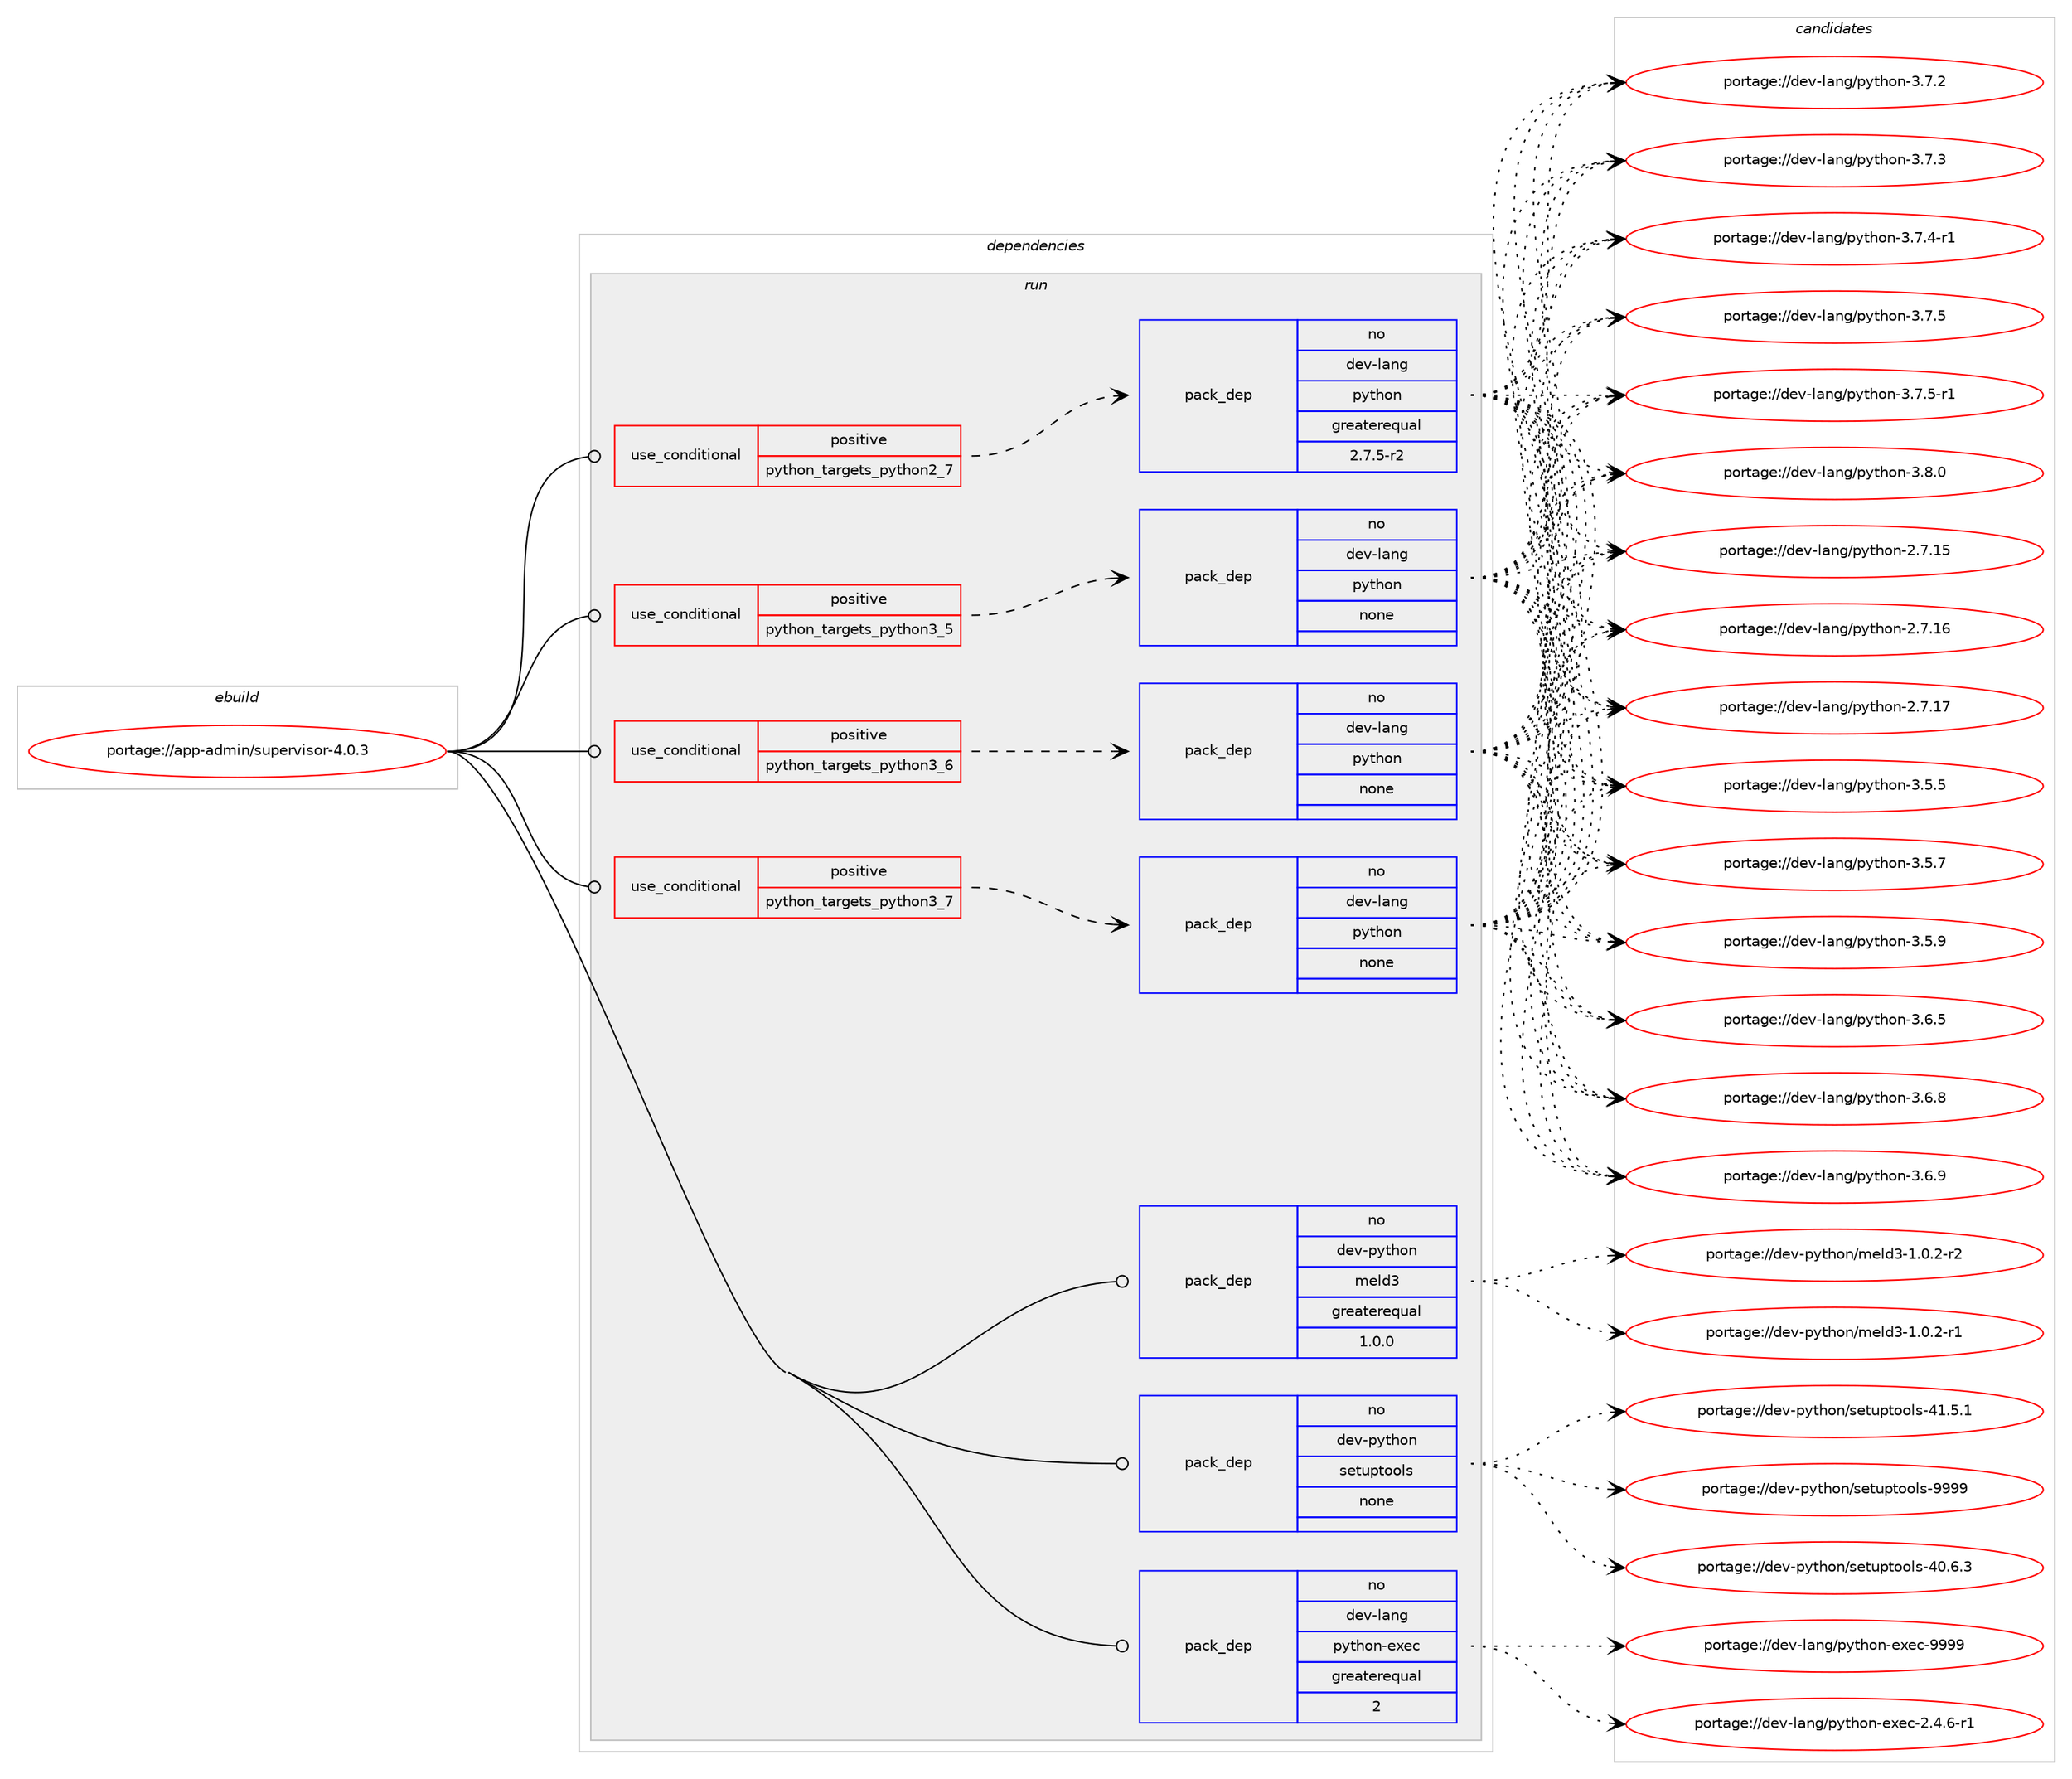 digraph prolog {

# *************
# Graph options
# *************

newrank=true;
concentrate=true;
compound=true;
graph [rankdir=LR,fontname=Helvetica,fontsize=10,ranksep=1.5];#, ranksep=2.5, nodesep=0.2];
edge  [arrowhead=vee];
node  [fontname=Helvetica,fontsize=10];

# **********
# The ebuild
# **********

subgraph cluster_leftcol {
color=gray;
rank=same;
label=<<i>ebuild</i>>;
id [label="portage://app-admin/supervisor-4.0.3", color=red, width=4, href="../app-admin/supervisor-4.0.3.svg"];
}

# ****************
# The dependencies
# ****************

subgraph cluster_midcol {
color=gray;
label=<<i>dependencies</i>>;
subgraph cluster_compile {
fillcolor="#eeeeee";
style=filled;
label=<<i>compile</i>>;
}
subgraph cluster_compileandrun {
fillcolor="#eeeeee";
style=filled;
label=<<i>compile and run</i>>;
}
subgraph cluster_run {
fillcolor="#eeeeee";
style=filled;
label=<<i>run</i>>;
subgraph cond1820 {
dependency7106 [label=<<TABLE BORDER="0" CELLBORDER="1" CELLSPACING="0" CELLPADDING="4"><TR><TD ROWSPAN="3" CELLPADDING="10">use_conditional</TD></TR><TR><TD>positive</TD></TR><TR><TD>python_targets_python2_7</TD></TR></TABLE>>, shape=none, color=red];
subgraph pack5182 {
dependency7107 [label=<<TABLE BORDER="0" CELLBORDER="1" CELLSPACING="0" CELLPADDING="4" WIDTH="220"><TR><TD ROWSPAN="6" CELLPADDING="30">pack_dep</TD></TR><TR><TD WIDTH="110">no</TD></TR><TR><TD>dev-lang</TD></TR><TR><TD>python</TD></TR><TR><TD>greaterequal</TD></TR><TR><TD>2.7.5-r2</TD></TR></TABLE>>, shape=none, color=blue];
}
dependency7106:e -> dependency7107:w [weight=20,style="dashed",arrowhead="vee"];
}
id:e -> dependency7106:w [weight=20,style="solid",arrowhead="odot"];
subgraph cond1821 {
dependency7108 [label=<<TABLE BORDER="0" CELLBORDER="1" CELLSPACING="0" CELLPADDING="4"><TR><TD ROWSPAN="3" CELLPADDING="10">use_conditional</TD></TR><TR><TD>positive</TD></TR><TR><TD>python_targets_python3_5</TD></TR></TABLE>>, shape=none, color=red];
subgraph pack5183 {
dependency7109 [label=<<TABLE BORDER="0" CELLBORDER="1" CELLSPACING="0" CELLPADDING="4" WIDTH="220"><TR><TD ROWSPAN="6" CELLPADDING="30">pack_dep</TD></TR><TR><TD WIDTH="110">no</TD></TR><TR><TD>dev-lang</TD></TR><TR><TD>python</TD></TR><TR><TD>none</TD></TR><TR><TD></TD></TR></TABLE>>, shape=none, color=blue];
}
dependency7108:e -> dependency7109:w [weight=20,style="dashed",arrowhead="vee"];
}
id:e -> dependency7108:w [weight=20,style="solid",arrowhead="odot"];
subgraph cond1822 {
dependency7110 [label=<<TABLE BORDER="0" CELLBORDER="1" CELLSPACING="0" CELLPADDING="4"><TR><TD ROWSPAN="3" CELLPADDING="10">use_conditional</TD></TR><TR><TD>positive</TD></TR><TR><TD>python_targets_python3_6</TD></TR></TABLE>>, shape=none, color=red];
subgraph pack5184 {
dependency7111 [label=<<TABLE BORDER="0" CELLBORDER="1" CELLSPACING="0" CELLPADDING="4" WIDTH="220"><TR><TD ROWSPAN="6" CELLPADDING="30">pack_dep</TD></TR><TR><TD WIDTH="110">no</TD></TR><TR><TD>dev-lang</TD></TR><TR><TD>python</TD></TR><TR><TD>none</TD></TR><TR><TD></TD></TR></TABLE>>, shape=none, color=blue];
}
dependency7110:e -> dependency7111:w [weight=20,style="dashed",arrowhead="vee"];
}
id:e -> dependency7110:w [weight=20,style="solid",arrowhead="odot"];
subgraph cond1823 {
dependency7112 [label=<<TABLE BORDER="0" CELLBORDER="1" CELLSPACING="0" CELLPADDING="4"><TR><TD ROWSPAN="3" CELLPADDING="10">use_conditional</TD></TR><TR><TD>positive</TD></TR><TR><TD>python_targets_python3_7</TD></TR></TABLE>>, shape=none, color=red];
subgraph pack5185 {
dependency7113 [label=<<TABLE BORDER="0" CELLBORDER="1" CELLSPACING="0" CELLPADDING="4" WIDTH="220"><TR><TD ROWSPAN="6" CELLPADDING="30">pack_dep</TD></TR><TR><TD WIDTH="110">no</TD></TR><TR><TD>dev-lang</TD></TR><TR><TD>python</TD></TR><TR><TD>none</TD></TR><TR><TD></TD></TR></TABLE>>, shape=none, color=blue];
}
dependency7112:e -> dependency7113:w [weight=20,style="dashed",arrowhead="vee"];
}
id:e -> dependency7112:w [weight=20,style="solid",arrowhead="odot"];
subgraph pack5186 {
dependency7114 [label=<<TABLE BORDER="0" CELLBORDER="1" CELLSPACING="0" CELLPADDING="4" WIDTH="220"><TR><TD ROWSPAN="6" CELLPADDING="30">pack_dep</TD></TR><TR><TD WIDTH="110">no</TD></TR><TR><TD>dev-lang</TD></TR><TR><TD>python-exec</TD></TR><TR><TD>greaterequal</TD></TR><TR><TD>2</TD></TR></TABLE>>, shape=none, color=blue];
}
id:e -> dependency7114:w [weight=20,style="solid",arrowhead="odot"];
subgraph pack5187 {
dependency7115 [label=<<TABLE BORDER="0" CELLBORDER="1" CELLSPACING="0" CELLPADDING="4" WIDTH="220"><TR><TD ROWSPAN="6" CELLPADDING="30">pack_dep</TD></TR><TR><TD WIDTH="110">no</TD></TR><TR><TD>dev-python</TD></TR><TR><TD>meld3</TD></TR><TR><TD>greaterequal</TD></TR><TR><TD>1.0.0</TD></TR></TABLE>>, shape=none, color=blue];
}
id:e -> dependency7115:w [weight=20,style="solid",arrowhead="odot"];
subgraph pack5188 {
dependency7116 [label=<<TABLE BORDER="0" CELLBORDER="1" CELLSPACING="0" CELLPADDING="4" WIDTH="220"><TR><TD ROWSPAN="6" CELLPADDING="30">pack_dep</TD></TR><TR><TD WIDTH="110">no</TD></TR><TR><TD>dev-python</TD></TR><TR><TD>setuptools</TD></TR><TR><TD>none</TD></TR><TR><TD></TD></TR></TABLE>>, shape=none, color=blue];
}
id:e -> dependency7116:w [weight=20,style="solid",arrowhead="odot"];
}
}

# **************
# The candidates
# **************

subgraph cluster_choices {
rank=same;
color=gray;
label=<<i>candidates</i>>;

subgraph choice5182 {
color=black;
nodesep=1;
choiceportage10010111845108971101034711212111610411111045504655464953 [label="portage://dev-lang/python-2.7.15", color=red, width=4,href="../dev-lang/python-2.7.15.svg"];
choiceportage10010111845108971101034711212111610411111045504655464954 [label="portage://dev-lang/python-2.7.16", color=red, width=4,href="../dev-lang/python-2.7.16.svg"];
choiceportage10010111845108971101034711212111610411111045504655464955 [label="portage://dev-lang/python-2.7.17", color=red, width=4,href="../dev-lang/python-2.7.17.svg"];
choiceportage100101118451089711010347112121116104111110455146534653 [label="portage://dev-lang/python-3.5.5", color=red, width=4,href="../dev-lang/python-3.5.5.svg"];
choiceportage100101118451089711010347112121116104111110455146534655 [label="portage://dev-lang/python-3.5.7", color=red, width=4,href="../dev-lang/python-3.5.7.svg"];
choiceportage100101118451089711010347112121116104111110455146534657 [label="portage://dev-lang/python-3.5.9", color=red, width=4,href="../dev-lang/python-3.5.9.svg"];
choiceportage100101118451089711010347112121116104111110455146544653 [label="portage://dev-lang/python-3.6.5", color=red, width=4,href="../dev-lang/python-3.6.5.svg"];
choiceportage100101118451089711010347112121116104111110455146544656 [label="portage://dev-lang/python-3.6.8", color=red, width=4,href="../dev-lang/python-3.6.8.svg"];
choiceportage100101118451089711010347112121116104111110455146544657 [label="portage://dev-lang/python-3.6.9", color=red, width=4,href="../dev-lang/python-3.6.9.svg"];
choiceportage100101118451089711010347112121116104111110455146554650 [label="portage://dev-lang/python-3.7.2", color=red, width=4,href="../dev-lang/python-3.7.2.svg"];
choiceportage100101118451089711010347112121116104111110455146554651 [label="portage://dev-lang/python-3.7.3", color=red, width=4,href="../dev-lang/python-3.7.3.svg"];
choiceportage1001011184510897110103471121211161041111104551465546524511449 [label="portage://dev-lang/python-3.7.4-r1", color=red, width=4,href="../dev-lang/python-3.7.4-r1.svg"];
choiceportage100101118451089711010347112121116104111110455146554653 [label="portage://dev-lang/python-3.7.5", color=red, width=4,href="../dev-lang/python-3.7.5.svg"];
choiceportage1001011184510897110103471121211161041111104551465546534511449 [label="portage://dev-lang/python-3.7.5-r1", color=red, width=4,href="../dev-lang/python-3.7.5-r1.svg"];
choiceportage100101118451089711010347112121116104111110455146564648 [label="portage://dev-lang/python-3.8.0", color=red, width=4,href="../dev-lang/python-3.8.0.svg"];
dependency7107:e -> choiceportage10010111845108971101034711212111610411111045504655464953:w [style=dotted,weight="100"];
dependency7107:e -> choiceportage10010111845108971101034711212111610411111045504655464954:w [style=dotted,weight="100"];
dependency7107:e -> choiceportage10010111845108971101034711212111610411111045504655464955:w [style=dotted,weight="100"];
dependency7107:e -> choiceportage100101118451089711010347112121116104111110455146534653:w [style=dotted,weight="100"];
dependency7107:e -> choiceportage100101118451089711010347112121116104111110455146534655:w [style=dotted,weight="100"];
dependency7107:e -> choiceportage100101118451089711010347112121116104111110455146534657:w [style=dotted,weight="100"];
dependency7107:e -> choiceportage100101118451089711010347112121116104111110455146544653:w [style=dotted,weight="100"];
dependency7107:e -> choiceportage100101118451089711010347112121116104111110455146544656:w [style=dotted,weight="100"];
dependency7107:e -> choiceportage100101118451089711010347112121116104111110455146544657:w [style=dotted,weight="100"];
dependency7107:e -> choiceportage100101118451089711010347112121116104111110455146554650:w [style=dotted,weight="100"];
dependency7107:e -> choiceportage100101118451089711010347112121116104111110455146554651:w [style=dotted,weight="100"];
dependency7107:e -> choiceportage1001011184510897110103471121211161041111104551465546524511449:w [style=dotted,weight="100"];
dependency7107:e -> choiceportage100101118451089711010347112121116104111110455146554653:w [style=dotted,weight="100"];
dependency7107:e -> choiceportage1001011184510897110103471121211161041111104551465546534511449:w [style=dotted,weight="100"];
dependency7107:e -> choiceportage100101118451089711010347112121116104111110455146564648:w [style=dotted,weight="100"];
}
subgraph choice5183 {
color=black;
nodesep=1;
choiceportage10010111845108971101034711212111610411111045504655464953 [label="portage://dev-lang/python-2.7.15", color=red, width=4,href="../dev-lang/python-2.7.15.svg"];
choiceportage10010111845108971101034711212111610411111045504655464954 [label="portage://dev-lang/python-2.7.16", color=red, width=4,href="../dev-lang/python-2.7.16.svg"];
choiceportage10010111845108971101034711212111610411111045504655464955 [label="portage://dev-lang/python-2.7.17", color=red, width=4,href="../dev-lang/python-2.7.17.svg"];
choiceportage100101118451089711010347112121116104111110455146534653 [label="portage://dev-lang/python-3.5.5", color=red, width=4,href="../dev-lang/python-3.5.5.svg"];
choiceportage100101118451089711010347112121116104111110455146534655 [label="portage://dev-lang/python-3.5.7", color=red, width=4,href="../dev-lang/python-3.5.7.svg"];
choiceportage100101118451089711010347112121116104111110455146534657 [label="portage://dev-lang/python-3.5.9", color=red, width=4,href="../dev-lang/python-3.5.9.svg"];
choiceportage100101118451089711010347112121116104111110455146544653 [label="portage://dev-lang/python-3.6.5", color=red, width=4,href="../dev-lang/python-3.6.5.svg"];
choiceportage100101118451089711010347112121116104111110455146544656 [label="portage://dev-lang/python-3.6.8", color=red, width=4,href="../dev-lang/python-3.6.8.svg"];
choiceportage100101118451089711010347112121116104111110455146544657 [label="portage://dev-lang/python-3.6.9", color=red, width=4,href="../dev-lang/python-3.6.9.svg"];
choiceportage100101118451089711010347112121116104111110455146554650 [label="portage://dev-lang/python-3.7.2", color=red, width=4,href="../dev-lang/python-3.7.2.svg"];
choiceportage100101118451089711010347112121116104111110455146554651 [label="portage://dev-lang/python-3.7.3", color=red, width=4,href="../dev-lang/python-3.7.3.svg"];
choiceportage1001011184510897110103471121211161041111104551465546524511449 [label="portage://dev-lang/python-3.7.4-r1", color=red, width=4,href="../dev-lang/python-3.7.4-r1.svg"];
choiceportage100101118451089711010347112121116104111110455146554653 [label="portage://dev-lang/python-3.7.5", color=red, width=4,href="../dev-lang/python-3.7.5.svg"];
choiceportage1001011184510897110103471121211161041111104551465546534511449 [label="portage://dev-lang/python-3.7.5-r1", color=red, width=4,href="../dev-lang/python-3.7.5-r1.svg"];
choiceportage100101118451089711010347112121116104111110455146564648 [label="portage://dev-lang/python-3.8.0", color=red, width=4,href="../dev-lang/python-3.8.0.svg"];
dependency7109:e -> choiceportage10010111845108971101034711212111610411111045504655464953:w [style=dotted,weight="100"];
dependency7109:e -> choiceportage10010111845108971101034711212111610411111045504655464954:w [style=dotted,weight="100"];
dependency7109:e -> choiceportage10010111845108971101034711212111610411111045504655464955:w [style=dotted,weight="100"];
dependency7109:e -> choiceportage100101118451089711010347112121116104111110455146534653:w [style=dotted,weight="100"];
dependency7109:e -> choiceportage100101118451089711010347112121116104111110455146534655:w [style=dotted,weight="100"];
dependency7109:e -> choiceportage100101118451089711010347112121116104111110455146534657:w [style=dotted,weight="100"];
dependency7109:e -> choiceportage100101118451089711010347112121116104111110455146544653:w [style=dotted,weight="100"];
dependency7109:e -> choiceportage100101118451089711010347112121116104111110455146544656:w [style=dotted,weight="100"];
dependency7109:e -> choiceportage100101118451089711010347112121116104111110455146544657:w [style=dotted,weight="100"];
dependency7109:e -> choiceportage100101118451089711010347112121116104111110455146554650:w [style=dotted,weight="100"];
dependency7109:e -> choiceportage100101118451089711010347112121116104111110455146554651:w [style=dotted,weight="100"];
dependency7109:e -> choiceportage1001011184510897110103471121211161041111104551465546524511449:w [style=dotted,weight="100"];
dependency7109:e -> choiceportage100101118451089711010347112121116104111110455146554653:w [style=dotted,weight="100"];
dependency7109:e -> choiceportage1001011184510897110103471121211161041111104551465546534511449:w [style=dotted,weight="100"];
dependency7109:e -> choiceportage100101118451089711010347112121116104111110455146564648:w [style=dotted,weight="100"];
}
subgraph choice5184 {
color=black;
nodesep=1;
choiceportage10010111845108971101034711212111610411111045504655464953 [label="portage://dev-lang/python-2.7.15", color=red, width=4,href="../dev-lang/python-2.7.15.svg"];
choiceportage10010111845108971101034711212111610411111045504655464954 [label="portage://dev-lang/python-2.7.16", color=red, width=4,href="../dev-lang/python-2.7.16.svg"];
choiceportage10010111845108971101034711212111610411111045504655464955 [label="portage://dev-lang/python-2.7.17", color=red, width=4,href="../dev-lang/python-2.7.17.svg"];
choiceportage100101118451089711010347112121116104111110455146534653 [label="portage://dev-lang/python-3.5.5", color=red, width=4,href="../dev-lang/python-3.5.5.svg"];
choiceportage100101118451089711010347112121116104111110455146534655 [label="portage://dev-lang/python-3.5.7", color=red, width=4,href="../dev-lang/python-3.5.7.svg"];
choiceportage100101118451089711010347112121116104111110455146534657 [label="portage://dev-lang/python-3.5.9", color=red, width=4,href="../dev-lang/python-3.5.9.svg"];
choiceportage100101118451089711010347112121116104111110455146544653 [label="portage://dev-lang/python-3.6.5", color=red, width=4,href="../dev-lang/python-3.6.5.svg"];
choiceportage100101118451089711010347112121116104111110455146544656 [label="portage://dev-lang/python-3.6.8", color=red, width=4,href="../dev-lang/python-3.6.8.svg"];
choiceportage100101118451089711010347112121116104111110455146544657 [label="portage://dev-lang/python-3.6.9", color=red, width=4,href="../dev-lang/python-3.6.9.svg"];
choiceportage100101118451089711010347112121116104111110455146554650 [label="portage://dev-lang/python-3.7.2", color=red, width=4,href="../dev-lang/python-3.7.2.svg"];
choiceportage100101118451089711010347112121116104111110455146554651 [label="portage://dev-lang/python-3.7.3", color=red, width=4,href="../dev-lang/python-3.7.3.svg"];
choiceportage1001011184510897110103471121211161041111104551465546524511449 [label="portage://dev-lang/python-3.7.4-r1", color=red, width=4,href="../dev-lang/python-3.7.4-r1.svg"];
choiceportage100101118451089711010347112121116104111110455146554653 [label="portage://dev-lang/python-3.7.5", color=red, width=4,href="../dev-lang/python-3.7.5.svg"];
choiceportage1001011184510897110103471121211161041111104551465546534511449 [label="portage://dev-lang/python-3.7.5-r1", color=red, width=4,href="../dev-lang/python-3.7.5-r1.svg"];
choiceportage100101118451089711010347112121116104111110455146564648 [label="portage://dev-lang/python-3.8.0", color=red, width=4,href="../dev-lang/python-3.8.0.svg"];
dependency7111:e -> choiceportage10010111845108971101034711212111610411111045504655464953:w [style=dotted,weight="100"];
dependency7111:e -> choiceportage10010111845108971101034711212111610411111045504655464954:w [style=dotted,weight="100"];
dependency7111:e -> choiceportage10010111845108971101034711212111610411111045504655464955:w [style=dotted,weight="100"];
dependency7111:e -> choiceportage100101118451089711010347112121116104111110455146534653:w [style=dotted,weight="100"];
dependency7111:e -> choiceportage100101118451089711010347112121116104111110455146534655:w [style=dotted,weight="100"];
dependency7111:e -> choiceportage100101118451089711010347112121116104111110455146534657:w [style=dotted,weight="100"];
dependency7111:e -> choiceportage100101118451089711010347112121116104111110455146544653:w [style=dotted,weight="100"];
dependency7111:e -> choiceportage100101118451089711010347112121116104111110455146544656:w [style=dotted,weight="100"];
dependency7111:e -> choiceportage100101118451089711010347112121116104111110455146544657:w [style=dotted,weight="100"];
dependency7111:e -> choiceportage100101118451089711010347112121116104111110455146554650:w [style=dotted,weight="100"];
dependency7111:e -> choiceportage100101118451089711010347112121116104111110455146554651:w [style=dotted,weight="100"];
dependency7111:e -> choiceportage1001011184510897110103471121211161041111104551465546524511449:w [style=dotted,weight="100"];
dependency7111:e -> choiceportage100101118451089711010347112121116104111110455146554653:w [style=dotted,weight="100"];
dependency7111:e -> choiceportage1001011184510897110103471121211161041111104551465546534511449:w [style=dotted,weight="100"];
dependency7111:e -> choiceportage100101118451089711010347112121116104111110455146564648:w [style=dotted,weight="100"];
}
subgraph choice5185 {
color=black;
nodesep=1;
choiceportage10010111845108971101034711212111610411111045504655464953 [label="portage://dev-lang/python-2.7.15", color=red, width=4,href="../dev-lang/python-2.7.15.svg"];
choiceportage10010111845108971101034711212111610411111045504655464954 [label="portage://dev-lang/python-2.7.16", color=red, width=4,href="../dev-lang/python-2.7.16.svg"];
choiceportage10010111845108971101034711212111610411111045504655464955 [label="portage://dev-lang/python-2.7.17", color=red, width=4,href="../dev-lang/python-2.7.17.svg"];
choiceportage100101118451089711010347112121116104111110455146534653 [label="portage://dev-lang/python-3.5.5", color=red, width=4,href="../dev-lang/python-3.5.5.svg"];
choiceportage100101118451089711010347112121116104111110455146534655 [label="portage://dev-lang/python-3.5.7", color=red, width=4,href="../dev-lang/python-3.5.7.svg"];
choiceportage100101118451089711010347112121116104111110455146534657 [label="portage://dev-lang/python-3.5.9", color=red, width=4,href="../dev-lang/python-3.5.9.svg"];
choiceportage100101118451089711010347112121116104111110455146544653 [label="portage://dev-lang/python-3.6.5", color=red, width=4,href="../dev-lang/python-3.6.5.svg"];
choiceportage100101118451089711010347112121116104111110455146544656 [label="portage://dev-lang/python-3.6.8", color=red, width=4,href="../dev-lang/python-3.6.8.svg"];
choiceportage100101118451089711010347112121116104111110455146544657 [label="portage://dev-lang/python-3.6.9", color=red, width=4,href="../dev-lang/python-3.6.9.svg"];
choiceportage100101118451089711010347112121116104111110455146554650 [label="portage://dev-lang/python-3.7.2", color=red, width=4,href="../dev-lang/python-3.7.2.svg"];
choiceportage100101118451089711010347112121116104111110455146554651 [label="portage://dev-lang/python-3.7.3", color=red, width=4,href="../dev-lang/python-3.7.3.svg"];
choiceportage1001011184510897110103471121211161041111104551465546524511449 [label="portage://dev-lang/python-3.7.4-r1", color=red, width=4,href="../dev-lang/python-3.7.4-r1.svg"];
choiceportage100101118451089711010347112121116104111110455146554653 [label="portage://dev-lang/python-3.7.5", color=red, width=4,href="../dev-lang/python-3.7.5.svg"];
choiceportage1001011184510897110103471121211161041111104551465546534511449 [label="portage://dev-lang/python-3.7.5-r1", color=red, width=4,href="../dev-lang/python-3.7.5-r1.svg"];
choiceportage100101118451089711010347112121116104111110455146564648 [label="portage://dev-lang/python-3.8.0", color=red, width=4,href="../dev-lang/python-3.8.0.svg"];
dependency7113:e -> choiceportage10010111845108971101034711212111610411111045504655464953:w [style=dotted,weight="100"];
dependency7113:e -> choiceportage10010111845108971101034711212111610411111045504655464954:w [style=dotted,weight="100"];
dependency7113:e -> choiceportage10010111845108971101034711212111610411111045504655464955:w [style=dotted,weight="100"];
dependency7113:e -> choiceportage100101118451089711010347112121116104111110455146534653:w [style=dotted,weight="100"];
dependency7113:e -> choiceportage100101118451089711010347112121116104111110455146534655:w [style=dotted,weight="100"];
dependency7113:e -> choiceportage100101118451089711010347112121116104111110455146534657:w [style=dotted,weight="100"];
dependency7113:e -> choiceportage100101118451089711010347112121116104111110455146544653:w [style=dotted,weight="100"];
dependency7113:e -> choiceportage100101118451089711010347112121116104111110455146544656:w [style=dotted,weight="100"];
dependency7113:e -> choiceportage100101118451089711010347112121116104111110455146544657:w [style=dotted,weight="100"];
dependency7113:e -> choiceportage100101118451089711010347112121116104111110455146554650:w [style=dotted,weight="100"];
dependency7113:e -> choiceportage100101118451089711010347112121116104111110455146554651:w [style=dotted,weight="100"];
dependency7113:e -> choiceportage1001011184510897110103471121211161041111104551465546524511449:w [style=dotted,weight="100"];
dependency7113:e -> choiceportage100101118451089711010347112121116104111110455146554653:w [style=dotted,weight="100"];
dependency7113:e -> choiceportage1001011184510897110103471121211161041111104551465546534511449:w [style=dotted,weight="100"];
dependency7113:e -> choiceportage100101118451089711010347112121116104111110455146564648:w [style=dotted,weight="100"];
}
subgraph choice5186 {
color=black;
nodesep=1;
choiceportage10010111845108971101034711212111610411111045101120101994550465246544511449 [label="portage://dev-lang/python-exec-2.4.6-r1", color=red, width=4,href="../dev-lang/python-exec-2.4.6-r1.svg"];
choiceportage10010111845108971101034711212111610411111045101120101994557575757 [label="portage://dev-lang/python-exec-9999", color=red, width=4,href="../dev-lang/python-exec-9999.svg"];
dependency7114:e -> choiceportage10010111845108971101034711212111610411111045101120101994550465246544511449:w [style=dotted,weight="100"];
dependency7114:e -> choiceportage10010111845108971101034711212111610411111045101120101994557575757:w [style=dotted,weight="100"];
}
subgraph choice5187 {
color=black;
nodesep=1;
choiceportage1001011184511212111610411111047109101108100514549464846504511449 [label="portage://dev-python/meld3-1.0.2-r1", color=red, width=4,href="../dev-python/meld3-1.0.2-r1.svg"];
choiceportage1001011184511212111610411111047109101108100514549464846504511450 [label="portage://dev-python/meld3-1.0.2-r2", color=red, width=4,href="../dev-python/meld3-1.0.2-r2.svg"];
dependency7115:e -> choiceportage1001011184511212111610411111047109101108100514549464846504511449:w [style=dotted,weight="100"];
dependency7115:e -> choiceportage1001011184511212111610411111047109101108100514549464846504511450:w [style=dotted,weight="100"];
}
subgraph choice5188 {
color=black;
nodesep=1;
choiceportage100101118451121211161041111104711510111611711211611111110811545524846544651 [label="portage://dev-python/setuptools-40.6.3", color=red, width=4,href="../dev-python/setuptools-40.6.3.svg"];
choiceportage100101118451121211161041111104711510111611711211611111110811545524946534649 [label="portage://dev-python/setuptools-41.5.1", color=red, width=4,href="../dev-python/setuptools-41.5.1.svg"];
choiceportage10010111845112121116104111110471151011161171121161111111081154557575757 [label="portage://dev-python/setuptools-9999", color=red, width=4,href="../dev-python/setuptools-9999.svg"];
dependency7116:e -> choiceportage100101118451121211161041111104711510111611711211611111110811545524846544651:w [style=dotted,weight="100"];
dependency7116:e -> choiceportage100101118451121211161041111104711510111611711211611111110811545524946534649:w [style=dotted,weight="100"];
dependency7116:e -> choiceportage10010111845112121116104111110471151011161171121161111111081154557575757:w [style=dotted,weight="100"];
}
}

}

